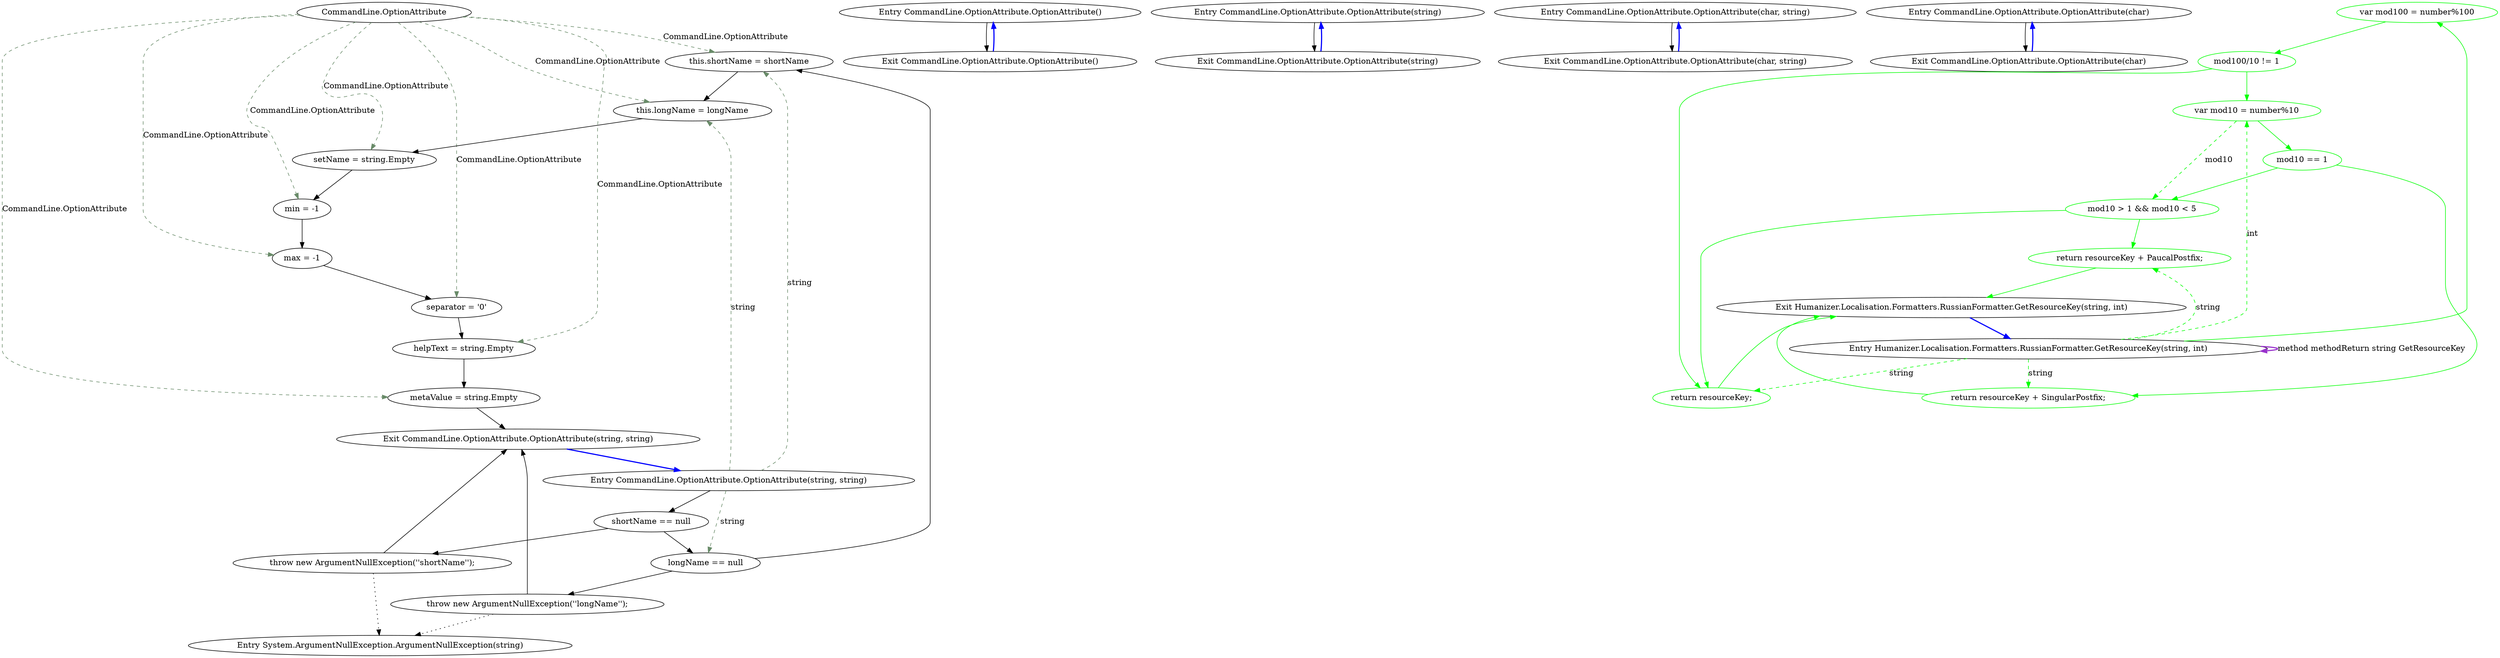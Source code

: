 digraph  {
n23 [label="CommandLine.OptionAttribute", span=""];
n0 [label="Entry CommandLine.OptionAttribute.OptionAttribute(string, string)", span="23-23", cluster="CommandLine.OptionAttribute.OptionAttribute(string, string)"];
n1 [label="shortName == null", span="25-25", cluster="CommandLine.OptionAttribute.OptionAttribute(string, string)"];
n3 [label="longName == null", span="26-26", cluster="CommandLine.OptionAttribute.OptionAttribute(string, string)"];
n5 [label="this.shortName = shortName", span="28-28", cluster="CommandLine.OptionAttribute.OptionAttribute(string, string)"];
n6 [label="this.longName = longName", span="29-29", cluster="CommandLine.OptionAttribute.OptionAttribute(string, string)"];
n2 [label="throw new ArgumentNullException(''shortName'');", span="25-25", cluster="CommandLine.OptionAttribute.OptionAttribute(string, string)"];
n4 [label="throw new ArgumentNullException(''longName'');", span="26-26", cluster="CommandLine.OptionAttribute.OptionAttribute(string, string)"];
n7 [label="setName = string.Empty", span="30-30", cluster="CommandLine.OptionAttribute.OptionAttribute(string, string)"];
n8 [label="min = -1", span="31-31", cluster="CommandLine.OptionAttribute.OptionAttribute(string, string)"];
n9 [label="max = -1", span="32-32", cluster="CommandLine.OptionAttribute.OptionAttribute(string, string)"];
n10 [label="separator = '\0'", span="33-33", cluster="CommandLine.OptionAttribute.OptionAttribute(string, string)"];
n11 [label="helpText = string.Empty", span="34-34", cluster="CommandLine.OptionAttribute.OptionAttribute(string, string)"];
n12 [label="metaValue = string.Empty", span="35-35", cluster="CommandLine.OptionAttribute.OptionAttribute(string, string)"];
n13 [label="Exit CommandLine.OptionAttribute.OptionAttribute(string, string)", span="23-23", cluster="CommandLine.OptionAttribute.OptionAttribute(string, string)"];
n14 [label="Entry System.ArgumentNullException.ArgumentNullException(string)", span="0-0", cluster="System.ArgumentNullException.ArgumentNullException(string)"];
n15 [label="Entry CommandLine.OptionAttribute.OptionAttribute()", span="42-42", cluster="CommandLine.OptionAttribute.OptionAttribute()"];
n16 [label="Exit CommandLine.OptionAttribute.OptionAttribute()", span="42-42", cluster="CommandLine.OptionAttribute.OptionAttribute()"];
n17 [label="Entry CommandLine.OptionAttribute.OptionAttribute(string)", span="51-51", cluster="CommandLine.OptionAttribute.OptionAttribute(string)"];
n18 [label="Exit CommandLine.OptionAttribute.OptionAttribute(string)", span="51-51", cluster="CommandLine.OptionAttribute.OptionAttribute(string)"];
n19 [label="Entry CommandLine.OptionAttribute.OptionAttribute(char, string)", span="61-61", cluster="CommandLine.OptionAttribute.OptionAttribute(char, string)"];
n20 [label="Exit CommandLine.OptionAttribute.OptionAttribute(char, string)", span="61-61", cluster="CommandLine.OptionAttribute.OptionAttribute(char, string)"];
n21 [label="Entry CommandLine.OptionAttribute.OptionAttribute(char)", span="70-70", cluster="CommandLine.OptionAttribute.OptionAttribute(char)"];
n22 [label="Exit CommandLine.OptionAttribute.OptionAttribute(char)", span="70-70", cluster="CommandLine.OptionAttribute.OptionAttribute(char)"];
d1 [label="var mod100 = number%100", span="9-9", cluster="Humanizer.Localisation.Formatters.RussianFormatter.GetResourceKey(string, int)", color=green, community=0];
d0 [label="Entry Humanizer.Localisation.Formatters.RussianFormatter.GetResourceKey(string, int)", span="7-7", cluster="Humanizer.Localisation.Formatters.RussianFormatter.GetResourceKey(string, int)"];
d2 [label="mod100/10 != 1", span="10-10", cluster="Humanizer.Localisation.Formatters.RussianFormatter.GetResourceKey(string, int)", color=green, community=0];
d3 [label="var mod10 = number%10", span="12-12", cluster="Humanizer.Localisation.Formatters.RussianFormatter.GetResourceKey(string, int)", color=green, community=0];
d4 [label="mod10 == 1", span="14-14", cluster="Humanizer.Localisation.Formatters.RussianFormatter.GetResourceKey(string, int)", color=green, community=0];
d6 [label="mod10 > 1 && mod10 < 5", span="17-17", cluster="Humanizer.Localisation.Formatters.RussianFormatter.GetResourceKey(string, int)", color=green, community=0];
d5 [label="return resourceKey + SingularPostfix;", span="15-15", cluster="Humanizer.Localisation.Formatters.RussianFormatter.GetResourceKey(string, int)", color=green, community=0];
d9 [label="Exit Humanizer.Localisation.Formatters.RussianFormatter.GetResourceKey(string, int)", span="7-7", cluster="Humanizer.Localisation.Formatters.RussianFormatter.GetResourceKey(string, int)"];
d7 [label="return resourceKey + PaucalPostfix;", span="18-18", cluster="Humanizer.Localisation.Formatters.RussianFormatter.GetResourceKey(string, int)", color=green, community=0];
d8 [label="return resourceKey;", span="21-21", cluster="Humanizer.Localisation.Formatters.RussianFormatter.GetResourceKey(string, int)", color=green, community=0];
n23 -> n5  [key=1, style=dashed, color=darkseagreen4, label="CommandLine.OptionAttribute"];
n23 -> n6  [key=1, style=dashed, color=darkseagreen4, label="CommandLine.OptionAttribute"];
n23 -> n7  [key=1, style=dashed, color=darkseagreen4, label="CommandLine.OptionAttribute"];
n23 -> n8  [key=1, style=dashed, color=darkseagreen4, label="CommandLine.OptionAttribute"];
n23 -> n9  [key=1, style=dashed, color=darkseagreen4, label="CommandLine.OptionAttribute"];
n23 -> n10  [key=1, style=dashed, color=darkseagreen4, label="CommandLine.OptionAttribute"];
n23 -> n11  [key=1, style=dashed, color=darkseagreen4, label="CommandLine.OptionAttribute"];
n23 -> n12  [key=1, style=dashed, color=darkseagreen4, label="CommandLine.OptionAttribute"];
n0 -> n1  [key=0, style=solid];
n0 -> n3  [key=1, style=dashed, color=darkseagreen4, label=string];
n0 -> n5  [key=1, style=dashed, color=darkseagreen4, label=string];
n0 -> n6  [key=1, style=dashed, color=darkseagreen4, label=string];
n1 -> n2  [key=0, style=solid];
n1 -> n3  [key=0, style=solid];
n3 -> n4  [key=0, style=solid];
n3 -> n5  [key=0, style=solid];
n5 -> n6  [key=0, style=solid];
n6 -> n7  [key=0, style=solid];
n2 -> n13  [key=0, style=solid];
n2 -> n14  [key=2, style=dotted];
n4 -> n13  [key=0, style=solid];
n4 -> n14  [key=2, style=dotted];
n7 -> n8  [key=0, style=solid];
n8 -> n9  [key=0, style=solid];
n9 -> n10  [key=0, style=solid];
n10 -> n11  [key=0, style=solid];
n11 -> n12  [key=0, style=solid];
n12 -> n13  [key=0, style=solid];
n13 -> n0  [key=0, style=bold, color=blue];
n15 -> n16  [key=0, style=solid];
n16 -> n15  [key=0, style=bold, color=blue];
n17 -> n18  [key=0, style=solid];
n18 -> n17  [key=0, style=bold, color=blue];
n19 -> n20  [key=0, style=solid];
n20 -> n19  [key=0, style=bold, color=blue];
n21 -> n22  [key=0, style=solid];
n22 -> n21  [key=0, style=bold, color=blue];
d1 -> d2  [key=0, style=solid, color=green];
d0 -> d1  [key=0, style=solid, color=green];
d0 -> d3  [key=1, style=dashed, color=green, label=int];
d0 -> d5  [key=1, style=dashed, color=green, label=string];
d0 -> d7  [key=1, style=dashed, color=green, label=string];
d0 -> d8  [key=1, style=dashed, color=green, label=string];
d0 -> d0  [key=3, color=darkorchid, style=bold, label="method methodReturn string GetResourceKey"];
d2 -> d3  [key=0, style=solid, color=green];
d2 -> d8  [key=0, style=solid, color=green];
d3 -> d4  [key=0, style=solid, color=green];
d3 -> d6  [key=1, style=dashed, color=green, label=mod10];
d4 -> d5  [key=0, style=solid, color=green];
d4 -> d6  [key=0, style=solid, color=green];
d6 -> d7  [key=0, style=solid, color=green];
d6 -> d8  [key=0, style=solid, color=green];
d5 -> d9  [key=0, style=solid, color=green];
d9 -> d0  [key=0, style=bold, color=blue];
d7 -> d9  [key=0, style=solid, color=green];
d8 -> d9  [key=0, style=solid, color=green];
}
